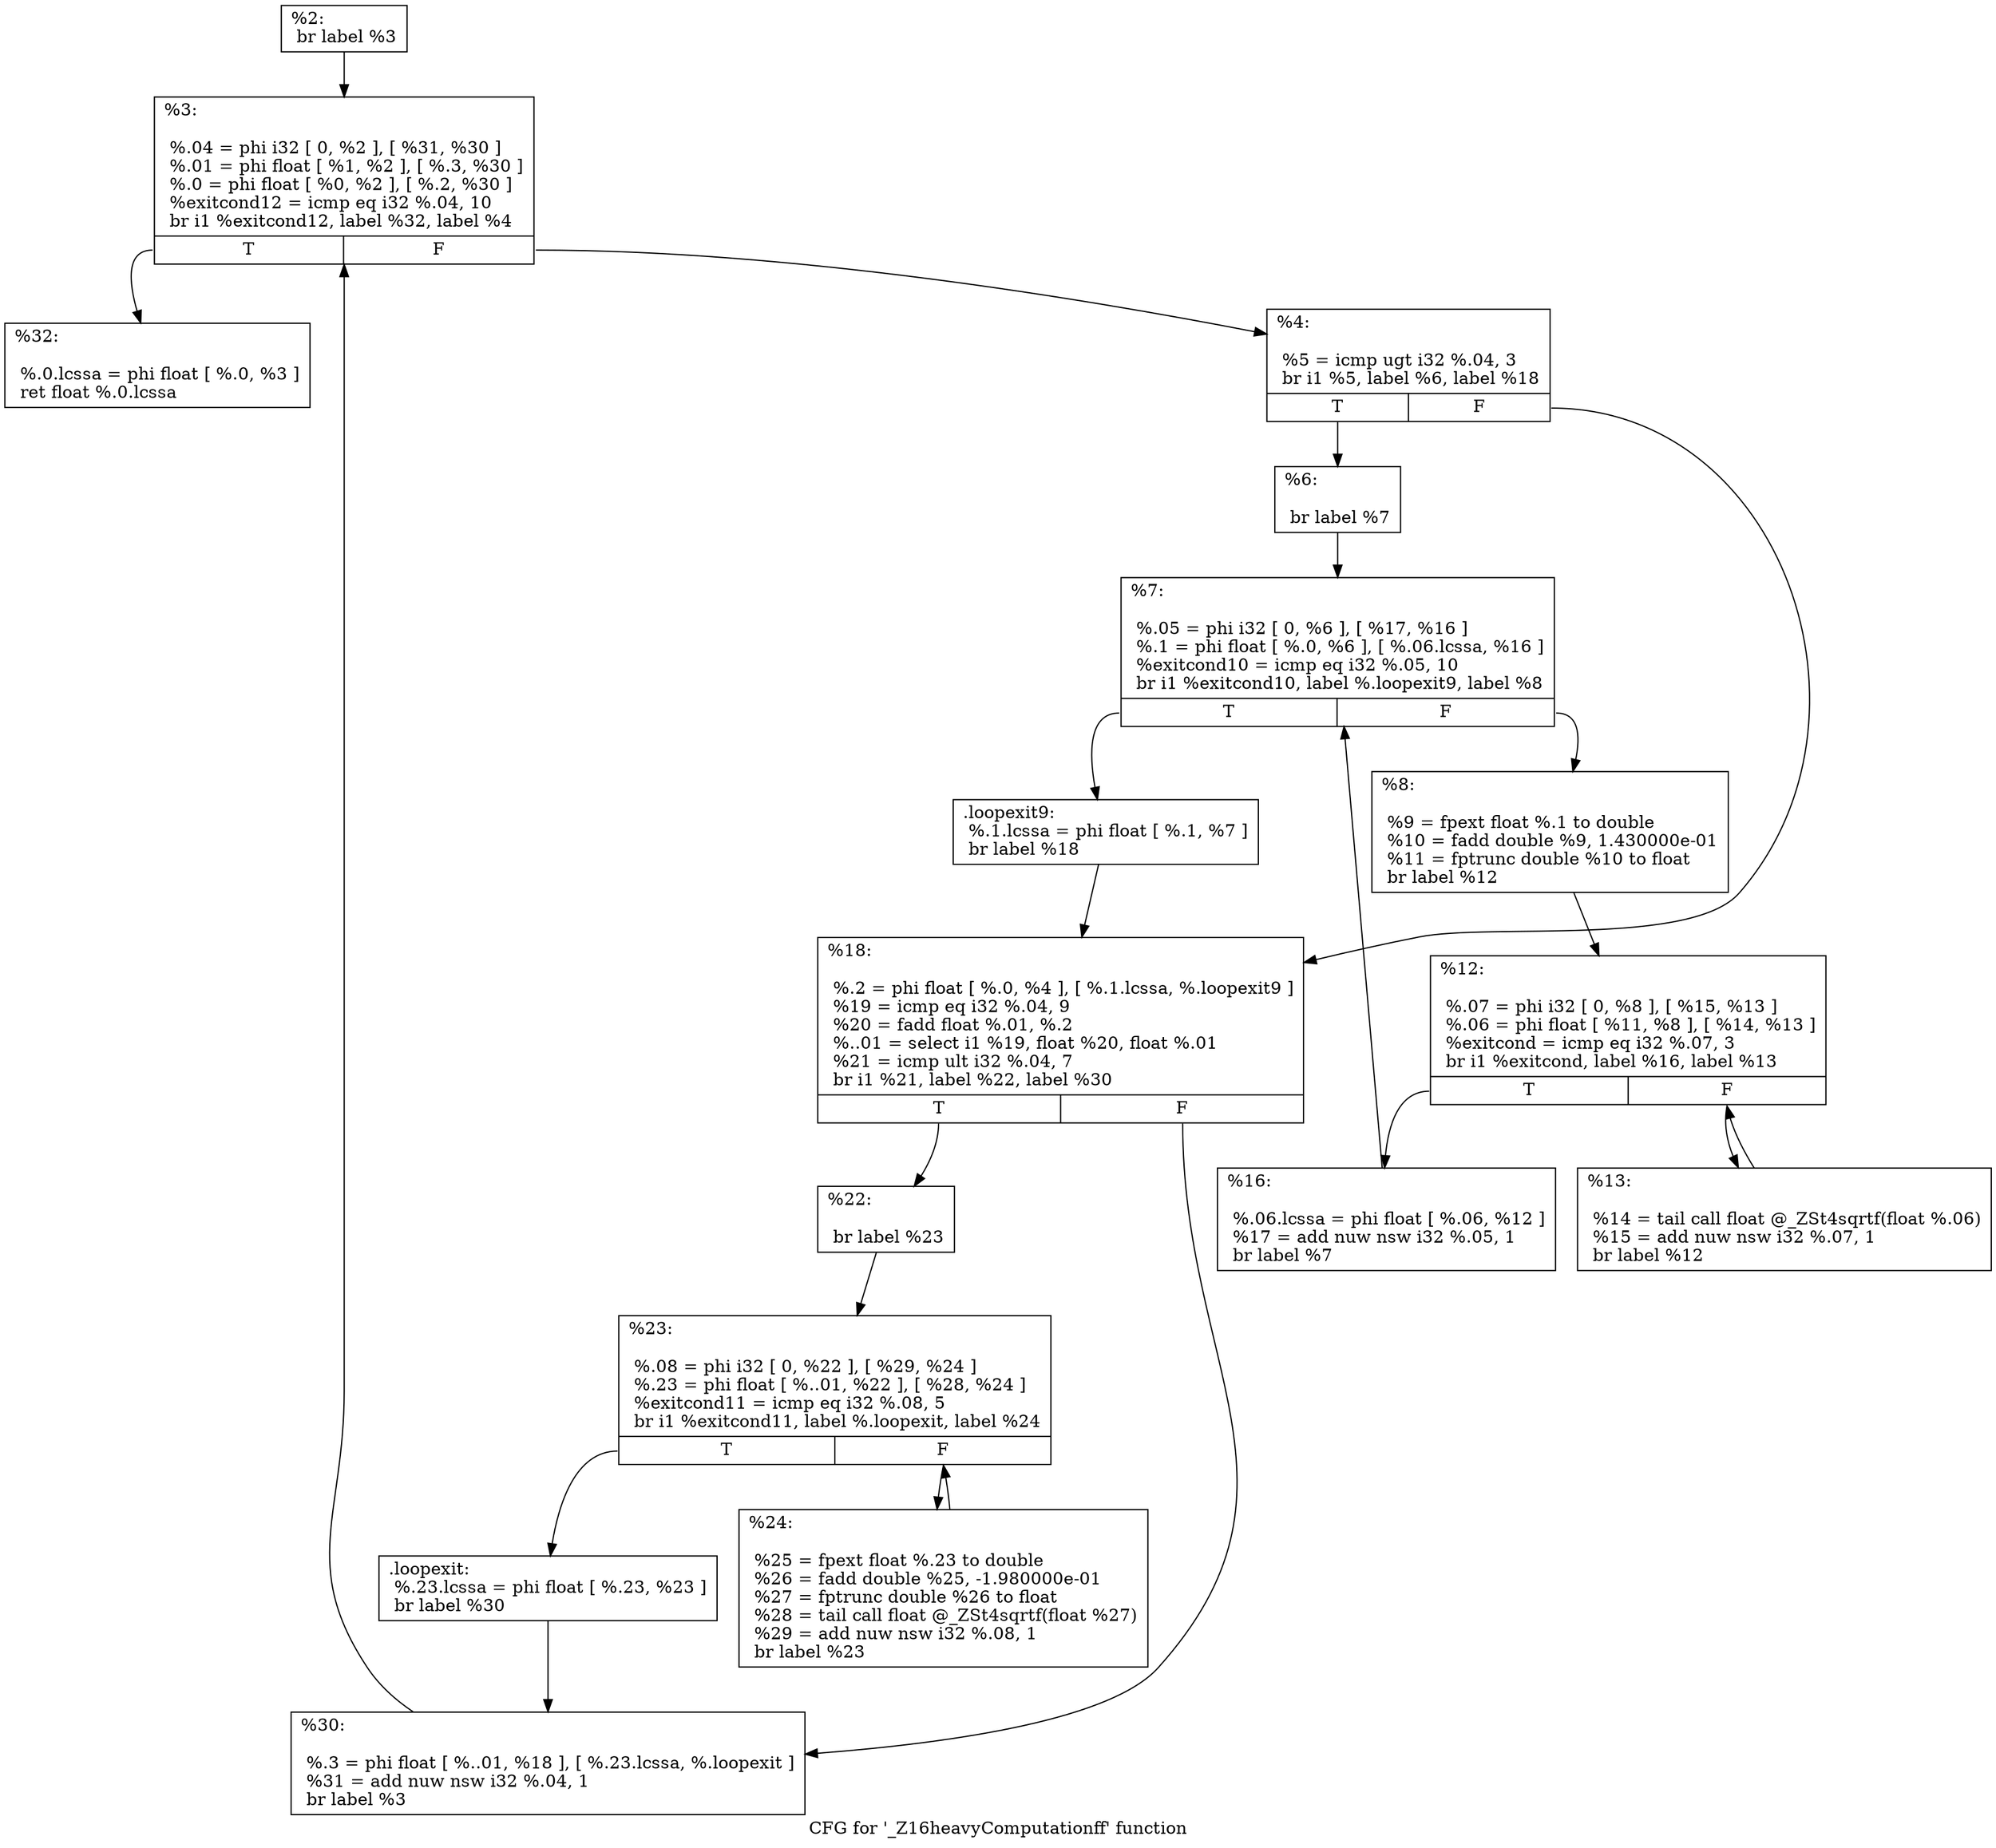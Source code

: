 digraph "CFG for '_Z16heavyComputationff' function" {
	label="CFG for '_Z16heavyComputationff' function";

	Node0x3ceba70 [shape=record,label="{%2:\l  br label %3\l}"];
	Node0x3ceba70 -> Node0x3cee960;
	Node0x3cee960 [shape=record,label="{%3:\l\l  %.04 = phi i32 [ 0, %2 ], [ %31, %30 ]\l  %.01 = phi float [ %1, %2 ], [ %.3, %30 ]\l  %.0 = phi float [ %0, %2 ], [ %.2, %30 ]\l  %exitcond12 = icmp eq i32 %.04, 10\l  br i1 %exitcond12, label %32, label %4\l|{<s0>T|<s1>F}}"];
	Node0x3cee960:s0 -> Node0x3cebe80;
	Node0x3cee960:s1 -> Node0x3cee9b0;
	Node0x3cee9b0 [shape=record,label="{%4:\l\l  %5 = icmp ugt i32 %.04, 3\l  br i1 %5, label %6, label %18\l|{<s0>T|<s1>F}}"];
	Node0x3cee9b0:s0 -> Node0x3ceea00;
	Node0x3cee9b0:s1 -> Node0x3cebca0;
	Node0x3ceea00 [shape=record,label="{%6:\l\l  br label %7\l}"];
	Node0x3ceea00 -> Node0x3cebac0;
	Node0x3cebac0 [shape=record,label="{%7:\l\l  %.05 = phi i32 [ 0, %6 ], [ %17, %16 ]\l  %.1 = phi float [ %.0, %6 ], [ %.06.lcssa, %16 ]\l  %exitcond10 = icmp eq i32 %.05, 10\l  br i1 %exitcond10, label %.loopexit9, label %8\l|{<s0>T|<s1>F}}"];
	Node0x3cebac0:s0 -> Node0x3cebc50;
	Node0x3cebac0:s1 -> Node0x3cebb10;
	Node0x3cebb10 [shape=record,label="{%8:\l\l  %9 = fpext float %.1 to double\l  %10 = fadd double %9, 1.430000e-01\l  %11 = fptrunc double %10 to float\l  br label %12\l}"];
	Node0x3cebb10 -> Node0x3cebb60;
	Node0x3cebb60 [shape=record,label="{%12:\l\l  %.07 = phi i32 [ 0, %8 ], [ %15, %13 ]\l  %.06 = phi float [ %11, %8 ], [ %14, %13 ]\l  %exitcond = icmp eq i32 %.07, 3\l  br i1 %exitcond, label %16, label %13\l|{<s0>T|<s1>F}}"];
	Node0x3cebb60:s0 -> Node0x3cebc00;
	Node0x3cebb60:s1 -> Node0x3cebbb0;
	Node0x3cebbb0 [shape=record,label="{%13:\l\l  %14 = tail call float @_ZSt4sqrtf(float %.06)\l  %15 = add nuw nsw i32 %.07, 1\l  br label %12\l}"];
	Node0x3cebbb0 -> Node0x3cebb60;
	Node0x3cebc00 [shape=record,label="{%16:\l\l  %.06.lcssa = phi float [ %.06, %12 ]\l  %17 = add nuw nsw i32 %.05, 1\l  br label %7\l}"];
	Node0x3cebc00 -> Node0x3cebac0;
	Node0x3cebc50 [shape=record,label="{.loopexit9:                                       \l  %.1.lcssa = phi float [ %.1, %7 ]\l  br label %18\l}"];
	Node0x3cebc50 -> Node0x3cebca0;
	Node0x3cebca0 [shape=record,label="{%18:\l\l  %.2 = phi float [ %.0, %4 ], [ %.1.lcssa, %.loopexit9 ]\l  %19 = icmp eq i32 %.04, 9\l  %20 = fadd float %.01, %.2\l  %..01 = select i1 %19, float %20, float %.01\l  %21 = icmp ult i32 %.04, 7\l  br i1 %21, label %22, label %30\l|{<s0>T|<s1>F}}"];
	Node0x3cebca0:s0 -> Node0x3cebcf0;
	Node0x3cebca0:s1 -> Node0x3cebe30;
	Node0x3cebcf0 [shape=record,label="{%22:\l\l  br label %23\l}"];
	Node0x3cebcf0 -> Node0x3cebd40;
	Node0x3cebd40 [shape=record,label="{%23:\l\l  %.08 = phi i32 [ 0, %22 ], [ %29, %24 ]\l  %.23 = phi float [ %..01, %22 ], [ %28, %24 ]\l  %exitcond11 = icmp eq i32 %.08, 5\l  br i1 %exitcond11, label %.loopexit, label %24\l|{<s0>T|<s1>F}}"];
	Node0x3cebd40:s0 -> Node0x3cebde0;
	Node0x3cebd40:s1 -> Node0x3cebd90;
	Node0x3cebd90 [shape=record,label="{%24:\l\l  %25 = fpext float %.23 to double\l  %26 = fadd double %25, -1.980000e-01\l  %27 = fptrunc double %26 to float\l  %28 = tail call float @_ZSt4sqrtf(float %27)\l  %29 = add nuw nsw i32 %.08, 1\l  br label %23\l}"];
	Node0x3cebd90 -> Node0x3cebd40;
	Node0x3cebde0 [shape=record,label="{.loopexit:                                        \l  %.23.lcssa = phi float [ %.23, %23 ]\l  br label %30\l}"];
	Node0x3cebde0 -> Node0x3cebe30;
	Node0x3cebe30 [shape=record,label="{%30:\l\l  %.3 = phi float [ %..01, %18 ], [ %.23.lcssa, %.loopexit ]\l  %31 = add nuw nsw i32 %.04, 1\l  br label %3\l}"];
	Node0x3cebe30 -> Node0x3cee960;
	Node0x3cebe80 [shape=record,label="{%32:\l\l  %.0.lcssa = phi float [ %.0, %3 ]\l  ret float %.0.lcssa\l}"];
}
